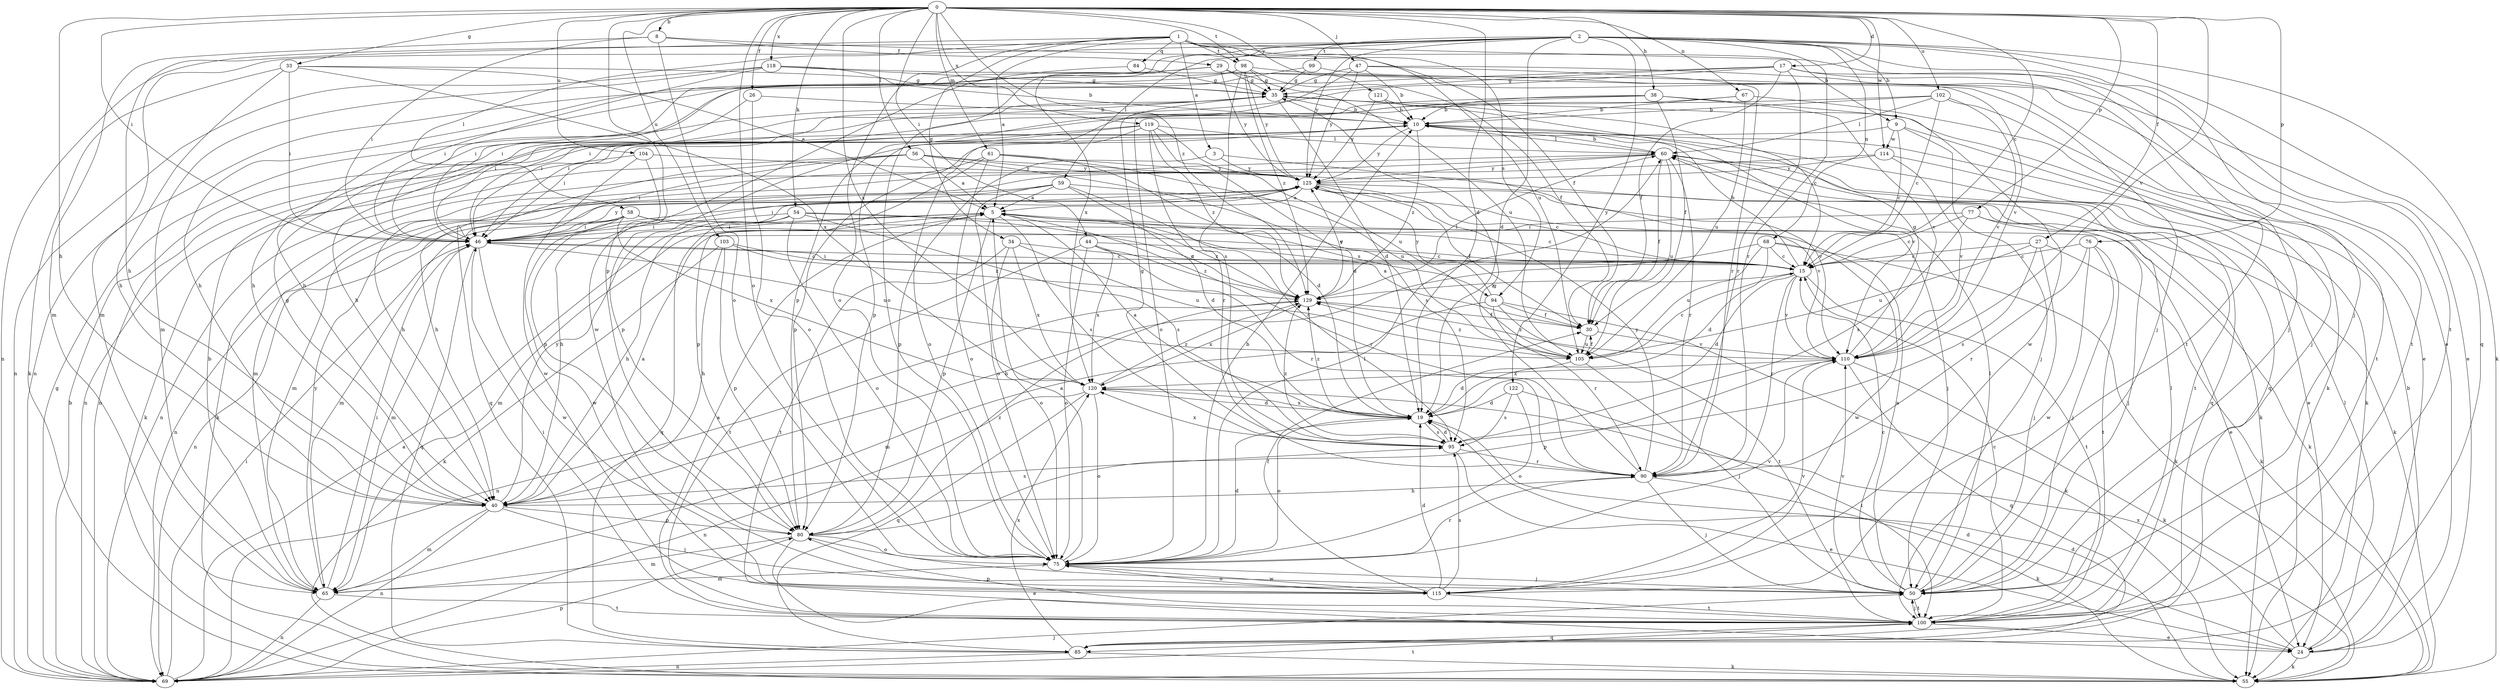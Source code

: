 strict digraph  {
0;
1;
2;
3;
5;
8;
9;
10;
15;
17;
19;
24;
26;
27;
29;
30;
33;
34;
35;
38;
40;
44;
46;
47;
50;
54;
55;
56;
58;
59;
60;
61;
65;
67;
68;
69;
75;
76;
77;
80;
84;
85;
90;
94;
95;
98;
99;
100;
102;
103;
104;
105;
110;
114;
115;
118;
119;
120;
121;
122;
125;
129;
0 -> 8  [label=b];
0 -> 15  [label=c];
0 -> 17  [label=d];
0 -> 19  [label=d];
0 -> 26  [label=f];
0 -> 27  [label=f];
0 -> 33  [label=g];
0 -> 38  [label=h];
0 -> 40  [label=h];
0 -> 44  [label=i];
0 -> 46  [label=i];
0 -> 47  [label=j];
0 -> 54  [label=k];
0 -> 56  [label=l];
0 -> 61  [label=m];
0 -> 67  [label=n];
0 -> 75  [label=o];
0 -> 76  [label=p];
0 -> 77  [label=p];
0 -> 80  [label=p];
0 -> 98  [label=t];
0 -> 102  [label=u];
0 -> 103  [label=u];
0 -> 104  [label=u];
0 -> 110  [label=v];
0 -> 114  [label=w];
0 -> 118  [label=x];
0 -> 119  [label=x];
0 -> 120  [label=x];
0 -> 121  [label=y];
0 -> 129  [label=z];
1 -> 3  [label=a];
1 -> 5  [label=a];
1 -> 9  [label=b];
1 -> 24  [label=e];
1 -> 34  [label=g];
1 -> 40  [label=h];
1 -> 58  [label=l];
1 -> 75  [label=o];
1 -> 84  [label=q];
1 -> 94  [label=s];
1 -> 98  [label=t];
1 -> 105  [label=u];
2 -> 9  [label=b];
2 -> 19  [label=d];
2 -> 50  [label=j];
2 -> 55  [label=k];
2 -> 59  [label=l];
2 -> 65  [label=m];
2 -> 68  [label=n];
2 -> 69  [label=n];
2 -> 75  [label=o];
2 -> 85  [label=q];
2 -> 90  [label=r];
2 -> 99  [label=t];
2 -> 100  [label=t];
2 -> 120  [label=x];
2 -> 122  [label=y];
2 -> 125  [label=y];
3 -> 55  [label=k];
3 -> 80  [label=p];
3 -> 125  [label=y];
5 -> 46  [label=i];
5 -> 65  [label=m];
5 -> 80  [label=p];
5 -> 90  [label=r];
5 -> 94  [label=s];
5 -> 95  [label=s];
5 -> 129  [label=z];
8 -> 29  [label=f];
8 -> 30  [label=f];
8 -> 46  [label=i];
8 -> 65  [label=m];
8 -> 75  [label=o];
9 -> 15  [label=c];
9 -> 50  [label=j];
9 -> 55  [label=k];
9 -> 69  [label=n];
9 -> 114  [label=w];
10 -> 60  [label=l];
10 -> 69  [label=n];
10 -> 80  [label=p];
10 -> 85  [label=q];
10 -> 110  [label=v];
10 -> 125  [label=y];
10 -> 129  [label=z];
15 -> 10  [label=b];
15 -> 19  [label=d];
15 -> 46  [label=i];
15 -> 90  [label=r];
15 -> 100  [label=t];
15 -> 110  [label=v];
15 -> 129  [label=z];
17 -> 30  [label=f];
17 -> 35  [label=g];
17 -> 40  [label=h];
17 -> 46  [label=i];
17 -> 50  [label=j];
17 -> 90  [label=r];
17 -> 100  [label=t];
19 -> 5  [label=a];
19 -> 75  [label=o];
19 -> 95  [label=s];
19 -> 120  [label=x];
19 -> 129  [label=z];
24 -> 10  [label=b];
24 -> 19  [label=d];
24 -> 55  [label=k];
24 -> 60  [label=l];
24 -> 120  [label=x];
26 -> 10  [label=b];
26 -> 46  [label=i];
26 -> 75  [label=o];
27 -> 15  [label=c];
27 -> 50  [label=j];
27 -> 55  [label=k];
27 -> 95  [label=s];
27 -> 105  [label=u];
29 -> 35  [label=g];
29 -> 40  [label=h];
29 -> 46  [label=i];
29 -> 50  [label=j];
29 -> 105  [label=u];
29 -> 125  [label=y];
30 -> 5  [label=a];
30 -> 105  [label=u];
30 -> 110  [label=v];
33 -> 5  [label=a];
33 -> 35  [label=g];
33 -> 40  [label=h];
33 -> 46  [label=i];
33 -> 55  [label=k];
33 -> 120  [label=x];
34 -> 15  [label=c];
34 -> 75  [label=o];
34 -> 100  [label=t];
34 -> 105  [label=u];
34 -> 120  [label=x];
35 -> 10  [label=b];
35 -> 19  [label=d];
35 -> 40  [label=h];
35 -> 55  [label=k];
38 -> 10  [label=b];
38 -> 30  [label=f];
38 -> 46  [label=i];
38 -> 80  [label=p];
38 -> 110  [label=v];
38 -> 115  [label=w];
40 -> 5  [label=a];
40 -> 35  [label=g];
40 -> 50  [label=j];
40 -> 65  [label=m];
40 -> 69  [label=n];
40 -> 80  [label=p];
40 -> 95  [label=s];
40 -> 125  [label=y];
44 -> 15  [label=c];
44 -> 75  [label=o];
44 -> 90  [label=r];
44 -> 100  [label=t];
44 -> 120  [label=x];
44 -> 129  [label=z];
46 -> 15  [label=c];
46 -> 65  [label=m];
46 -> 85  [label=q];
46 -> 105  [label=u];
46 -> 115  [label=w];
46 -> 125  [label=y];
47 -> 10  [label=b];
47 -> 24  [label=e];
47 -> 35  [label=g];
47 -> 80  [label=p];
47 -> 90  [label=r];
47 -> 125  [label=y];
50 -> 5  [label=a];
50 -> 15  [label=c];
50 -> 60  [label=l];
50 -> 100  [label=t];
50 -> 110  [label=v];
54 -> 15  [label=c];
54 -> 40  [label=h];
54 -> 46  [label=i];
54 -> 75  [label=o];
54 -> 85  [label=q];
54 -> 95  [label=s];
54 -> 129  [label=z];
55 -> 19  [label=d];
56 -> 5  [label=a];
56 -> 46  [label=i];
56 -> 69  [label=n];
56 -> 85  [label=q];
56 -> 95  [label=s];
56 -> 110  [label=v];
56 -> 125  [label=y];
58 -> 15  [label=c];
58 -> 24  [label=e];
58 -> 46  [label=i];
58 -> 65  [label=m];
58 -> 69  [label=n];
58 -> 115  [label=w];
58 -> 120  [label=x];
59 -> 5  [label=a];
59 -> 19  [label=d];
59 -> 40  [label=h];
59 -> 65  [label=m];
59 -> 75  [label=o];
59 -> 95  [label=s];
59 -> 110  [label=v];
60 -> 10  [label=b];
60 -> 30  [label=f];
60 -> 40  [label=h];
60 -> 65  [label=m];
60 -> 85  [label=q];
60 -> 90  [label=r];
60 -> 100  [label=t];
60 -> 105  [label=u];
60 -> 125  [label=y];
61 -> 19  [label=d];
61 -> 55  [label=k];
61 -> 75  [label=o];
61 -> 80  [label=p];
61 -> 105  [label=u];
61 -> 125  [label=y];
65 -> 10  [label=b];
65 -> 46  [label=i];
65 -> 69  [label=n];
65 -> 100  [label=t];
65 -> 125  [label=y];
67 -> 10  [label=b];
67 -> 46  [label=i];
67 -> 50  [label=j];
67 -> 105  [label=u];
68 -> 15  [label=c];
68 -> 19  [label=d];
68 -> 40  [label=h];
68 -> 55  [label=k];
68 -> 105  [label=u];
68 -> 115  [label=w];
69 -> 5  [label=a];
69 -> 10  [label=b];
69 -> 35  [label=g];
69 -> 46  [label=i];
69 -> 50  [label=j];
69 -> 80  [label=p];
69 -> 100  [label=t];
75 -> 5  [label=a];
75 -> 10  [label=b];
75 -> 19  [label=d];
75 -> 50  [label=j];
75 -> 60  [label=l];
75 -> 65  [label=m];
75 -> 90  [label=r];
75 -> 110  [label=v];
75 -> 115  [label=w];
76 -> 15  [label=c];
76 -> 50  [label=j];
76 -> 90  [label=r];
76 -> 100  [label=t];
76 -> 115  [label=w];
77 -> 15  [label=c];
77 -> 46  [label=i];
77 -> 50  [label=j];
77 -> 55  [label=k];
77 -> 95  [label=s];
80 -> 24  [label=e];
80 -> 50  [label=j];
80 -> 65  [label=m];
80 -> 75  [label=o];
80 -> 129  [label=z];
84 -> 35  [label=g];
84 -> 115  [label=w];
85 -> 55  [label=k];
85 -> 69  [label=n];
85 -> 120  [label=x];
90 -> 35  [label=g];
90 -> 40  [label=h];
90 -> 50  [label=j];
90 -> 55  [label=k];
90 -> 125  [label=y];
94 -> 30  [label=f];
94 -> 55  [label=k];
94 -> 65  [label=m];
94 -> 90  [label=r];
94 -> 100  [label=t];
94 -> 125  [label=y];
95 -> 19  [label=d];
95 -> 24  [label=e];
95 -> 35  [label=g];
95 -> 90  [label=r];
95 -> 120  [label=x];
95 -> 129  [label=z];
98 -> 24  [label=e];
98 -> 30  [label=f];
98 -> 35  [label=g];
98 -> 46  [label=i];
98 -> 69  [label=n];
98 -> 95  [label=s];
98 -> 125  [label=y];
98 -> 129  [label=z];
99 -> 35  [label=g];
99 -> 40  [label=h];
99 -> 100  [label=t];
100 -> 5  [label=a];
100 -> 15  [label=c];
100 -> 24  [label=e];
100 -> 46  [label=i];
100 -> 50  [label=j];
100 -> 60  [label=l];
100 -> 80  [label=p];
100 -> 85  [label=q];
102 -> 10  [label=b];
102 -> 15  [label=c];
102 -> 60  [label=l];
102 -> 75  [label=o];
102 -> 100  [label=t];
102 -> 110  [label=v];
103 -> 15  [label=c];
103 -> 40  [label=h];
103 -> 55  [label=k];
103 -> 80  [label=p];
103 -> 129  [label=z];
104 -> 55  [label=k];
104 -> 80  [label=p];
104 -> 115  [label=w];
104 -> 125  [label=y];
105 -> 15  [label=c];
105 -> 19  [label=d];
105 -> 30  [label=f];
105 -> 50  [label=j];
105 -> 129  [label=z];
110 -> 35  [label=g];
110 -> 55  [label=k];
110 -> 80  [label=p];
110 -> 85  [label=q];
110 -> 120  [label=x];
110 -> 129  [label=z];
114 -> 24  [label=e];
114 -> 40  [label=h];
114 -> 110  [label=v];
114 -> 125  [label=y];
115 -> 19  [label=d];
115 -> 30  [label=f];
115 -> 75  [label=o];
115 -> 95  [label=s];
115 -> 100  [label=t];
115 -> 110  [label=v];
118 -> 10  [label=b];
118 -> 35  [label=g];
118 -> 46  [label=i];
118 -> 65  [label=m];
118 -> 69  [label=n];
118 -> 110  [label=v];
119 -> 19  [label=d];
119 -> 46  [label=i];
119 -> 60  [label=l];
119 -> 75  [label=o];
119 -> 80  [label=p];
119 -> 90  [label=r];
119 -> 105  [label=u];
119 -> 129  [label=z];
120 -> 19  [label=d];
120 -> 69  [label=n];
120 -> 75  [label=o];
120 -> 85  [label=q];
120 -> 129  [label=z];
121 -> 10  [label=b];
121 -> 15  [label=c];
121 -> 125  [label=y];
122 -> 19  [label=d];
122 -> 75  [label=o];
122 -> 95  [label=s];
122 -> 100  [label=t];
125 -> 5  [label=a];
125 -> 15  [label=c];
125 -> 30  [label=f];
125 -> 46  [label=i];
125 -> 50  [label=j];
125 -> 55  [label=k];
125 -> 69  [label=n];
129 -> 30  [label=f];
129 -> 60  [label=l];
129 -> 69  [label=n];
129 -> 120  [label=x];
129 -> 125  [label=y];
}
